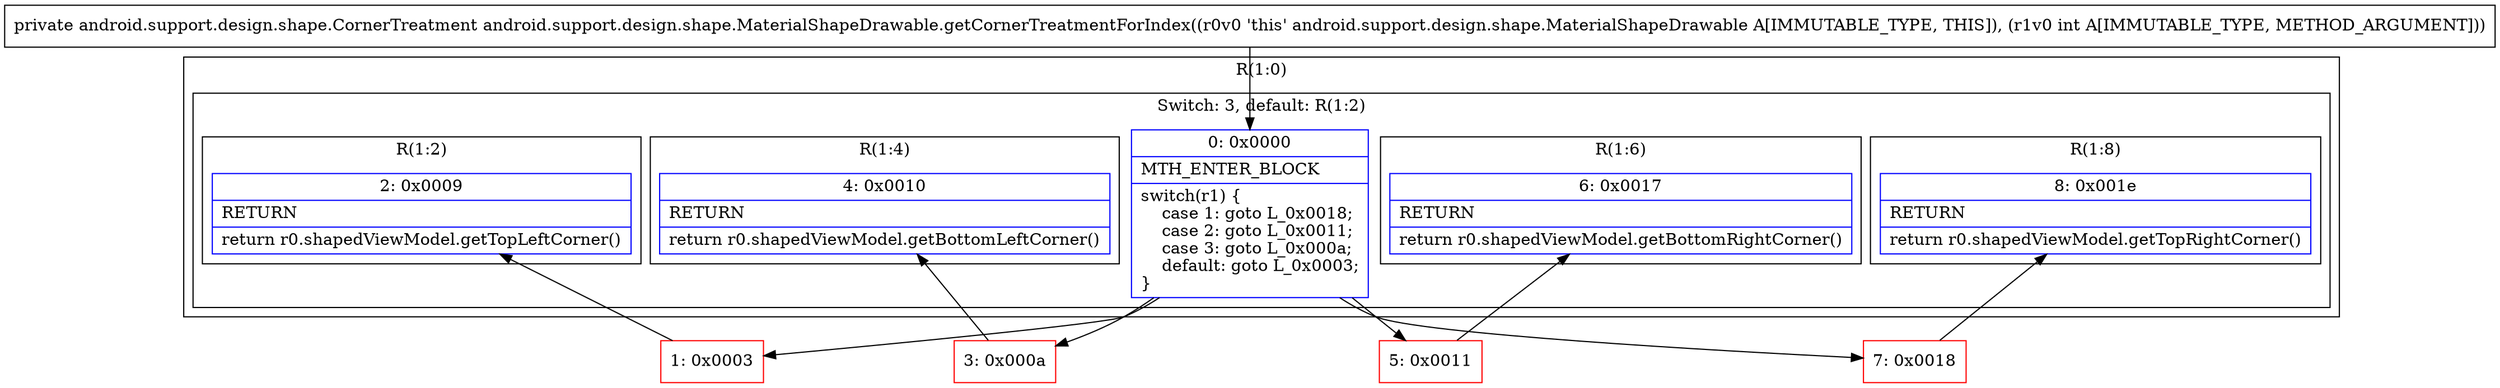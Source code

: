 digraph "CFG forandroid.support.design.shape.MaterialShapeDrawable.getCornerTreatmentForIndex(I)Landroid\/support\/design\/shape\/CornerTreatment;" {
subgraph cluster_Region_856905134 {
label = "R(1:0)";
node [shape=record,color=blue];
subgraph cluster_SwitchRegion_1985636478 {
label = "Switch: 3, default: R(1:2)";
node [shape=record,color=blue];
Node_0 [shape=record,label="{0\:\ 0x0000|MTH_ENTER_BLOCK\l|switch(r1) \{\l    case 1: goto L_0x0018;\l    case 2: goto L_0x0011;\l    case 3: goto L_0x000a;\l    default: goto L_0x0003;\l\}\l}"];
subgraph cluster_Region_766222411 {
label = "R(1:8)";
node [shape=record,color=blue];
Node_8 [shape=record,label="{8\:\ 0x001e|RETURN\l|return r0.shapedViewModel.getTopRightCorner()\l}"];
}
subgraph cluster_Region_641267902 {
label = "R(1:6)";
node [shape=record,color=blue];
Node_6 [shape=record,label="{6\:\ 0x0017|RETURN\l|return r0.shapedViewModel.getBottomRightCorner()\l}"];
}
subgraph cluster_Region_254765042 {
label = "R(1:4)";
node [shape=record,color=blue];
Node_4 [shape=record,label="{4\:\ 0x0010|RETURN\l|return r0.shapedViewModel.getBottomLeftCorner()\l}"];
}
subgraph cluster_Region_714340337 {
label = "R(1:2)";
node [shape=record,color=blue];
Node_2 [shape=record,label="{2\:\ 0x0009|RETURN\l|return r0.shapedViewModel.getTopLeftCorner()\l}"];
}
}
}
Node_1 [shape=record,color=red,label="{1\:\ 0x0003}"];
Node_3 [shape=record,color=red,label="{3\:\ 0x000a}"];
Node_5 [shape=record,color=red,label="{5\:\ 0x0011}"];
Node_7 [shape=record,color=red,label="{7\:\ 0x0018}"];
MethodNode[shape=record,label="{private android.support.design.shape.CornerTreatment android.support.design.shape.MaterialShapeDrawable.getCornerTreatmentForIndex((r0v0 'this' android.support.design.shape.MaterialShapeDrawable A[IMMUTABLE_TYPE, THIS]), (r1v0 int A[IMMUTABLE_TYPE, METHOD_ARGUMENT])) }"];
MethodNode -> Node_0;
Node_0 -> Node_1;
Node_0 -> Node_3;
Node_0 -> Node_5;
Node_0 -> Node_7;
Node_1 -> Node_2;
Node_3 -> Node_4;
Node_5 -> Node_6;
Node_7 -> Node_8;
}

